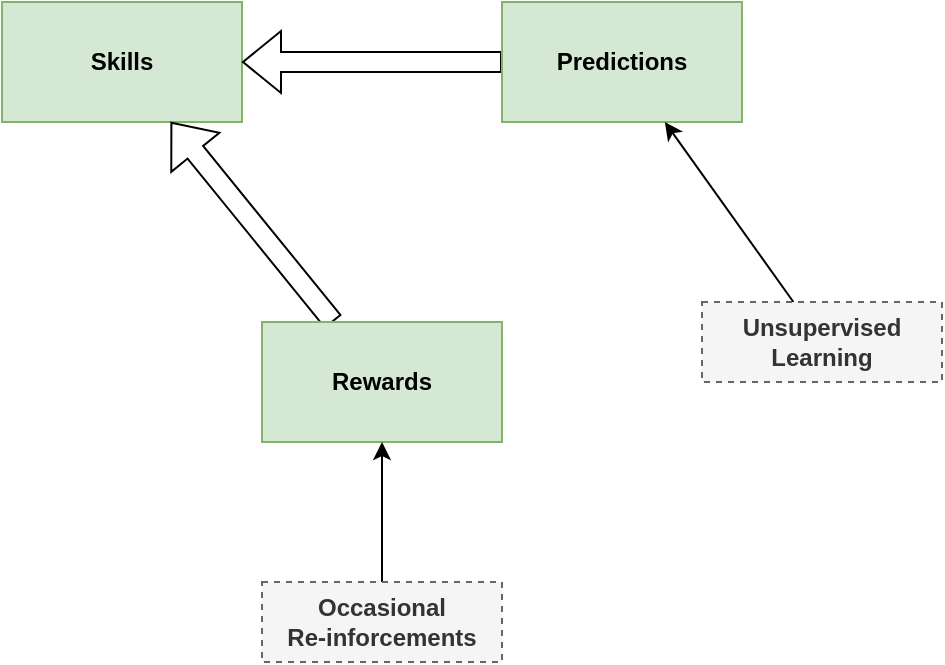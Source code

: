 <mxfile version="12.4.2" type="device" pages="1"><diagram id="fyyDFUUpRKgrJzrw7WAs" name="Page-1"><mxGraphModel dx="1086" dy="806" grid="1" gridSize="10" guides="1" tooltips="1" connect="1" arrows="1" fold="1" page="1" pageScale="1" pageWidth="827" pageHeight="1169" math="0" shadow="0"><root><mxCell id="0"/><mxCell id="1" parent="0"/><mxCell id="6SB6BuDcnEkQUrA-x2Ee-1" value="Skills" style="rounded=0;whiteSpace=wrap;html=1;fontStyle=1;fillColor=#d5e8d4;strokeColor=#82b366;" vertex="1" parent="1"><mxGeometry x="150" y="130" width="120" height="60" as="geometry"/></mxCell><mxCell id="6SB6BuDcnEkQUrA-x2Ee-4" style="edgeStyle=orthogonalEdgeStyle;rounded=0;orthogonalLoop=1;jettySize=auto;html=1;shape=flexArrow;fillColor=none;" edge="1" parent="1" source="6SB6BuDcnEkQUrA-x2Ee-2" target="6SB6BuDcnEkQUrA-x2Ee-1"><mxGeometry relative="1" as="geometry"/></mxCell><mxCell id="6SB6BuDcnEkQUrA-x2Ee-2" value="Predictions" style="rounded=0;whiteSpace=wrap;html=1;fontStyle=1;fillColor=#d5e8d4;strokeColor=#82b366;" vertex="1" parent="1"><mxGeometry x="400" y="130" width="120" height="60" as="geometry"/></mxCell><mxCell id="6SB6BuDcnEkQUrA-x2Ee-5" style="rounded=0;orthogonalLoop=1;jettySize=auto;html=1;shape=flexArrow;fillColor=none;" edge="1" parent="1" source="6SB6BuDcnEkQUrA-x2Ee-3" target="6SB6BuDcnEkQUrA-x2Ee-1"><mxGeometry relative="1" as="geometry"/></mxCell><mxCell id="6SB6BuDcnEkQUrA-x2Ee-3" value="Rewards" style="rounded=0;whiteSpace=wrap;html=1;fontStyle=1;fillColor=#d5e8d4;strokeColor=#82b366;" vertex="1" parent="1"><mxGeometry x="280" y="290" width="120" height="60" as="geometry"/></mxCell><mxCell id="6SB6BuDcnEkQUrA-x2Ee-7" style="edgeStyle=none;rounded=0;orthogonalLoop=1;jettySize=auto;html=1;" edge="1" parent="1" source="6SB6BuDcnEkQUrA-x2Ee-8" target="6SB6BuDcnEkQUrA-x2Ee-3"><mxGeometry relative="1" as="geometry"><mxPoint x="480" y="320" as="sourcePoint"/></mxGeometry></mxCell><mxCell id="6SB6BuDcnEkQUrA-x2Ee-8" value="Occasional&lt;br&gt;Re-inforcements" style="rounded=0;whiteSpace=wrap;html=1;fillColor=#f5f5f5;strokeColor=#666666;fontColor=#333333;dashed=1;fontStyle=1" vertex="1" parent="1"><mxGeometry x="280" y="420" width="120" height="40" as="geometry"/></mxCell><mxCell id="6SB6BuDcnEkQUrA-x2Ee-14" style="edgeStyle=none;rounded=0;orthogonalLoop=1;jettySize=auto;html=1;fillColor=none;" edge="1" parent="1" source="6SB6BuDcnEkQUrA-x2Ee-13" target="6SB6BuDcnEkQUrA-x2Ee-2"><mxGeometry relative="1" as="geometry"/></mxCell><mxCell id="6SB6BuDcnEkQUrA-x2Ee-13" value="Unsupervised&lt;br&gt;Learning" style="rounded=0;whiteSpace=wrap;html=1;fillColor=#f5f5f5;strokeColor=#666666;fontColor=#333333;dashed=1;fontStyle=1" vertex="1" parent="1"><mxGeometry x="500" y="280" width="120" height="40" as="geometry"/></mxCell></root></mxGraphModel></diagram></mxfile>